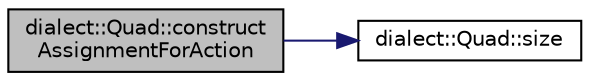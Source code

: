 digraph "dialect::Quad::constructAssignmentForAction"
{
  edge [fontname="Helvetica",fontsize="10",labelfontname="Helvetica",labelfontsize="10"];
  node [fontname="Helvetica",fontsize="10",shape=record];
  rankdir="LR";
  Node2 [label="dialect::Quad::construct\lAssignmentForAction",height=0.2,width=0.4,color="black", fillcolor="grey75", style="filled", fontcolor="black"];
  Node2 -> Node3 [color="midnightblue",fontsize="10",style="solid",fontname="Helvetica"];
  Node3 [label="dialect::Quad::size",height=0.2,width=0.4,color="black", fillcolor="white", style="filled",URL="$structdialect_1_1Quad.html#a8591dc4c849df9526ab459740eb2f405",tooltip="Say how many Nbrs are in this quadrant. "];
}
